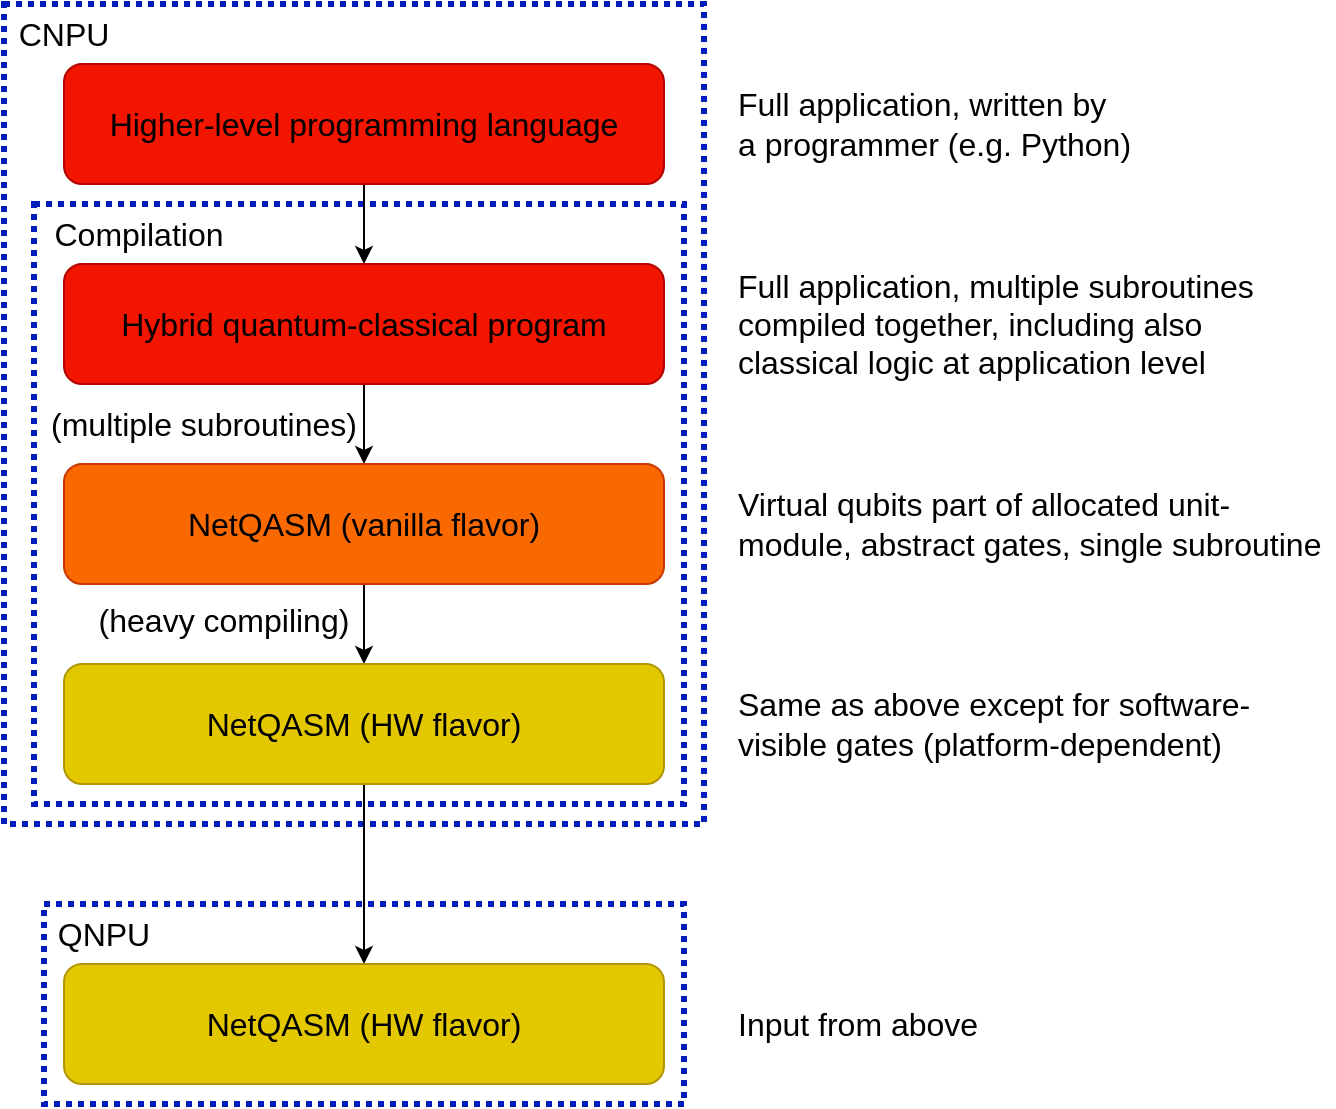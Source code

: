 <mxfile version="24.8.3">
    <diagram id="DsbN7y0O55lkxUoOcGIS" name="Page-1">
        <mxGraphModel dx="1538" dy="561" grid="1" gridSize="10" guides="1" tooltips="1" connect="1" arrows="1" fold="1" page="1" pageScale="1" pageWidth="850" pageHeight="1100" math="0" shadow="0">
            <root>
                <mxCell id="0"/>
                <mxCell id="1" parent="0"/>
                <mxCell id="9" value="" style="rounded=0;whiteSpace=wrap;html=1;strokeColor=#001DBC;fontSize=16;fontColor=#ffffff;fillColor=none;dashed=1;dashPattern=1 1;strokeWidth=3;" parent="1" vertex="1">
                    <mxGeometry x="75" y="130" width="325" height="300" as="geometry"/>
                </mxCell>
                <mxCell id="7" value="" style="rounded=0;whiteSpace=wrap;html=1;strokeColor=#001DBC;fontSize=16;fontColor=#ffffff;fillColor=none;dashed=1;dashPattern=1 1;strokeWidth=3;" parent="1" vertex="1">
                    <mxGeometry x="60" y="30" width="350" height="410" as="geometry"/>
                </mxCell>
                <mxCell id="11" style="edgeStyle=none;html=1;exitX=0.5;exitY=1;exitDx=0;exitDy=0;entryX=0.5;entryY=0;entryDx=0;entryDy=0;fontSize=16;fontColor=#000000;" parent="1" source="2" target="3" edge="1">
                    <mxGeometry relative="1" as="geometry"/>
                </mxCell>
                <mxCell id="2" value="Higher-level programming language" style="rounded=1;whiteSpace=wrap;html=1;fontSize=16;fillColor=#F21500;fontColor=#000000;strokeColor=#B20000;" parent="1" vertex="1">
                    <mxGeometry x="90" y="60" width="300" height="60" as="geometry"/>
                </mxCell>
                <mxCell id="12" style="edgeStyle=none;html=1;exitX=0.5;exitY=1;exitDx=0;exitDy=0;entryX=0.5;entryY=0;entryDx=0;entryDy=0;fontSize=16;fontColor=#000000;" parent="1" source="3" target="4" edge="1">
                    <mxGeometry relative="1" as="geometry"/>
                </mxCell>
                <mxCell id="3" value="Hybrid quantum-classical program" style="rounded=1;whiteSpace=wrap;html=1;fontSize=16;fillColor=#F21500;fontColor=#000000;strokeColor=#B20000;" parent="1" vertex="1">
                    <mxGeometry x="90" y="160" width="300" height="60" as="geometry"/>
                </mxCell>
                <mxCell id="13" style="edgeStyle=none;html=1;exitX=0.5;exitY=1;exitDx=0;exitDy=0;entryX=0.5;entryY=0;entryDx=0;entryDy=0;fontSize=16;fontColor=#000000;" parent="1" source="4" target="5" edge="1">
                    <mxGeometry relative="1" as="geometry"/>
                </mxCell>
                <mxCell id="4" value="NetQASM (vanilla flavor)" style="rounded=1;whiteSpace=wrap;html=1;fontSize=16;fillColor=#fa6800;fontColor=#000000;strokeColor=#C73500;" parent="1" vertex="1">
                    <mxGeometry x="90" y="260" width="300" height="60" as="geometry"/>
                </mxCell>
                <mxCell id="14" style="edgeStyle=none;html=1;exitX=0.5;exitY=1;exitDx=0;exitDy=0;fontSize=16;fontColor=#000000;" parent="1" source="5" target="6" edge="1">
                    <mxGeometry relative="1" as="geometry"/>
                </mxCell>
                <mxCell id="5" value="NetQASM (HW flavor)" style="rounded=1;whiteSpace=wrap;html=1;fontSize=16;fillColor=#e3c800;strokeColor=#B09500;fontColor=#000000;" parent="1" vertex="1">
                    <mxGeometry x="90" y="360" width="300" height="60" as="geometry"/>
                </mxCell>
                <mxCell id="6" value="NetQASM (HW flavor)" style="rounded=1;whiteSpace=wrap;html=1;fontSize=16;fillColor=#e3c800;fontColor=#000000;strokeColor=#B09500;" parent="1" vertex="1">
                    <mxGeometry x="90" y="510" width="300" height="60" as="geometry"/>
                </mxCell>
                <mxCell id="8" value="CNPU" style="text;html=1;strokeColor=none;fillColor=none;align=center;verticalAlign=middle;whiteSpace=wrap;rounded=0;dashed=1;dashPattern=1 1;strokeWidth=3;fontSize=16;fontColor=#000000;" parent="1" vertex="1">
                    <mxGeometry x="60" y="30" width="60" height="30" as="geometry"/>
                </mxCell>
                <mxCell id="10" value="Compilation" style="text;html=1;strokeColor=none;fillColor=none;align=center;verticalAlign=middle;whiteSpace=wrap;rounded=0;dashed=1;dashPattern=1 1;strokeWidth=3;fontSize=16;fontColor=#000000;" parent="1" vertex="1">
                    <mxGeometry x="75" y="130" width="105" height="30" as="geometry"/>
                </mxCell>
                <mxCell id="15" value="(multiple subroutines)" style="text;html=1;strokeColor=none;fillColor=none;align=center;verticalAlign=middle;whiteSpace=wrap;rounded=0;dashed=1;dashPattern=1 1;strokeWidth=3;fontSize=16;fontColor=#000000;" parent="1" vertex="1">
                    <mxGeometry x="80" y="225" width="160" height="30" as="geometry"/>
                </mxCell>
                <mxCell id="16" value="(heavy compiling)" style="text;html=1;strokeColor=none;fillColor=none;align=center;verticalAlign=middle;whiteSpace=wrap;rounded=0;dashed=1;dashPattern=1 1;strokeWidth=3;fontSize=16;fontColor=#000000;" parent="1" vertex="1">
                    <mxGeometry x="105" y="323" width="130" height="30" as="geometry"/>
                </mxCell>
                <mxCell id="17" value="" style="rounded=0;whiteSpace=wrap;html=1;strokeColor=#001DBC;fontSize=16;fontColor=#ffffff;fillColor=none;dashed=1;dashPattern=1 1;strokeWidth=3;" parent="1" vertex="1">
                    <mxGeometry x="80" y="480" width="320" height="100" as="geometry"/>
                </mxCell>
                <mxCell id="18" value="QNPU" style="text;html=1;strokeColor=none;fillColor=none;align=center;verticalAlign=middle;whiteSpace=wrap;rounded=0;dashed=1;dashPattern=1 1;strokeWidth=3;fontSize=16;fontColor=#000000;" parent="1" vertex="1">
                    <mxGeometry x="80" y="480" width="60" height="30" as="geometry"/>
                </mxCell>
                <mxCell id="19" value="Full application, written by&lt;br&gt;a programmer (e.g. Python)" style="text;html=1;strokeColor=none;fillColor=none;align=left;verticalAlign=middle;whiteSpace=wrap;rounded=0;dashed=1;dashPattern=1 1;strokeWidth=3;fontSize=16;fontColor=#000000;" parent="1" vertex="1">
                    <mxGeometry x="425" y="65" width="220" height="50" as="geometry"/>
                </mxCell>
                <mxCell id="20" value="Full application, multiple subroutines&lt;br&gt;compiled together, including also &lt;br&gt;classical logic at application level" style="text;html=1;strokeColor=none;fillColor=none;align=left;verticalAlign=middle;whiteSpace=wrap;rounded=0;dashed=1;dashPattern=1 1;strokeWidth=3;fontSize=16;fontColor=#000000;" parent="1" vertex="1">
                    <mxGeometry x="425" y="150" width="280" height="80" as="geometry"/>
                </mxCell>
                <mxCell id="21" value="Virtual qubits part of allocated unit-module, abstract gates, single subroutine" style="text;html=1;strokeColor=none;fillColor=none;align=left;verticalAlign=middle;whiteSpace=wrap;rounded=0;dashed=1;dashPattern=1 1;strokeWidth=3;fontSize=16;fontColor=#000000;" parent="1" vertex="1">
                    <mxGeometry x="425" y="250" width="300" height="80" as="geometry"/>
                </mxCell>
                <mxCell id="22" value="Same as above except for software-visible gates (platform-dependent)" style="text;html=1;strokeColor=none;fillColor=none;align=left;verticalAlign=middle;whiteSpace=wrap;rounded=0;dashed=1;dashPattern=1 1;strokeWidth=3;fontSize=16;fontColor=#000000;" parent="1" vertex="1">
                    <mxGeometry x="425" y="350" width="300" height="80" as="geometry"/>
                </mxCell>
                <mxCell id="23" value="Input from above" style="text;html=1;strokeColor=none;fillColor=none;align=left;verticalAlign=middle;whiteSpace=wrap;rounded=0;dashed=1;dashPattern=1 1;strokeWidth=3;fontSize=16;fontColor=#000000;" parent="1" vertex="1">
                    <mxGeometry x="425" y="500" width="300" height="80" as="geometry"/>
                </mxCell>
            </root>
        </mxGraphModel>
    </diagram>
</mxfile>